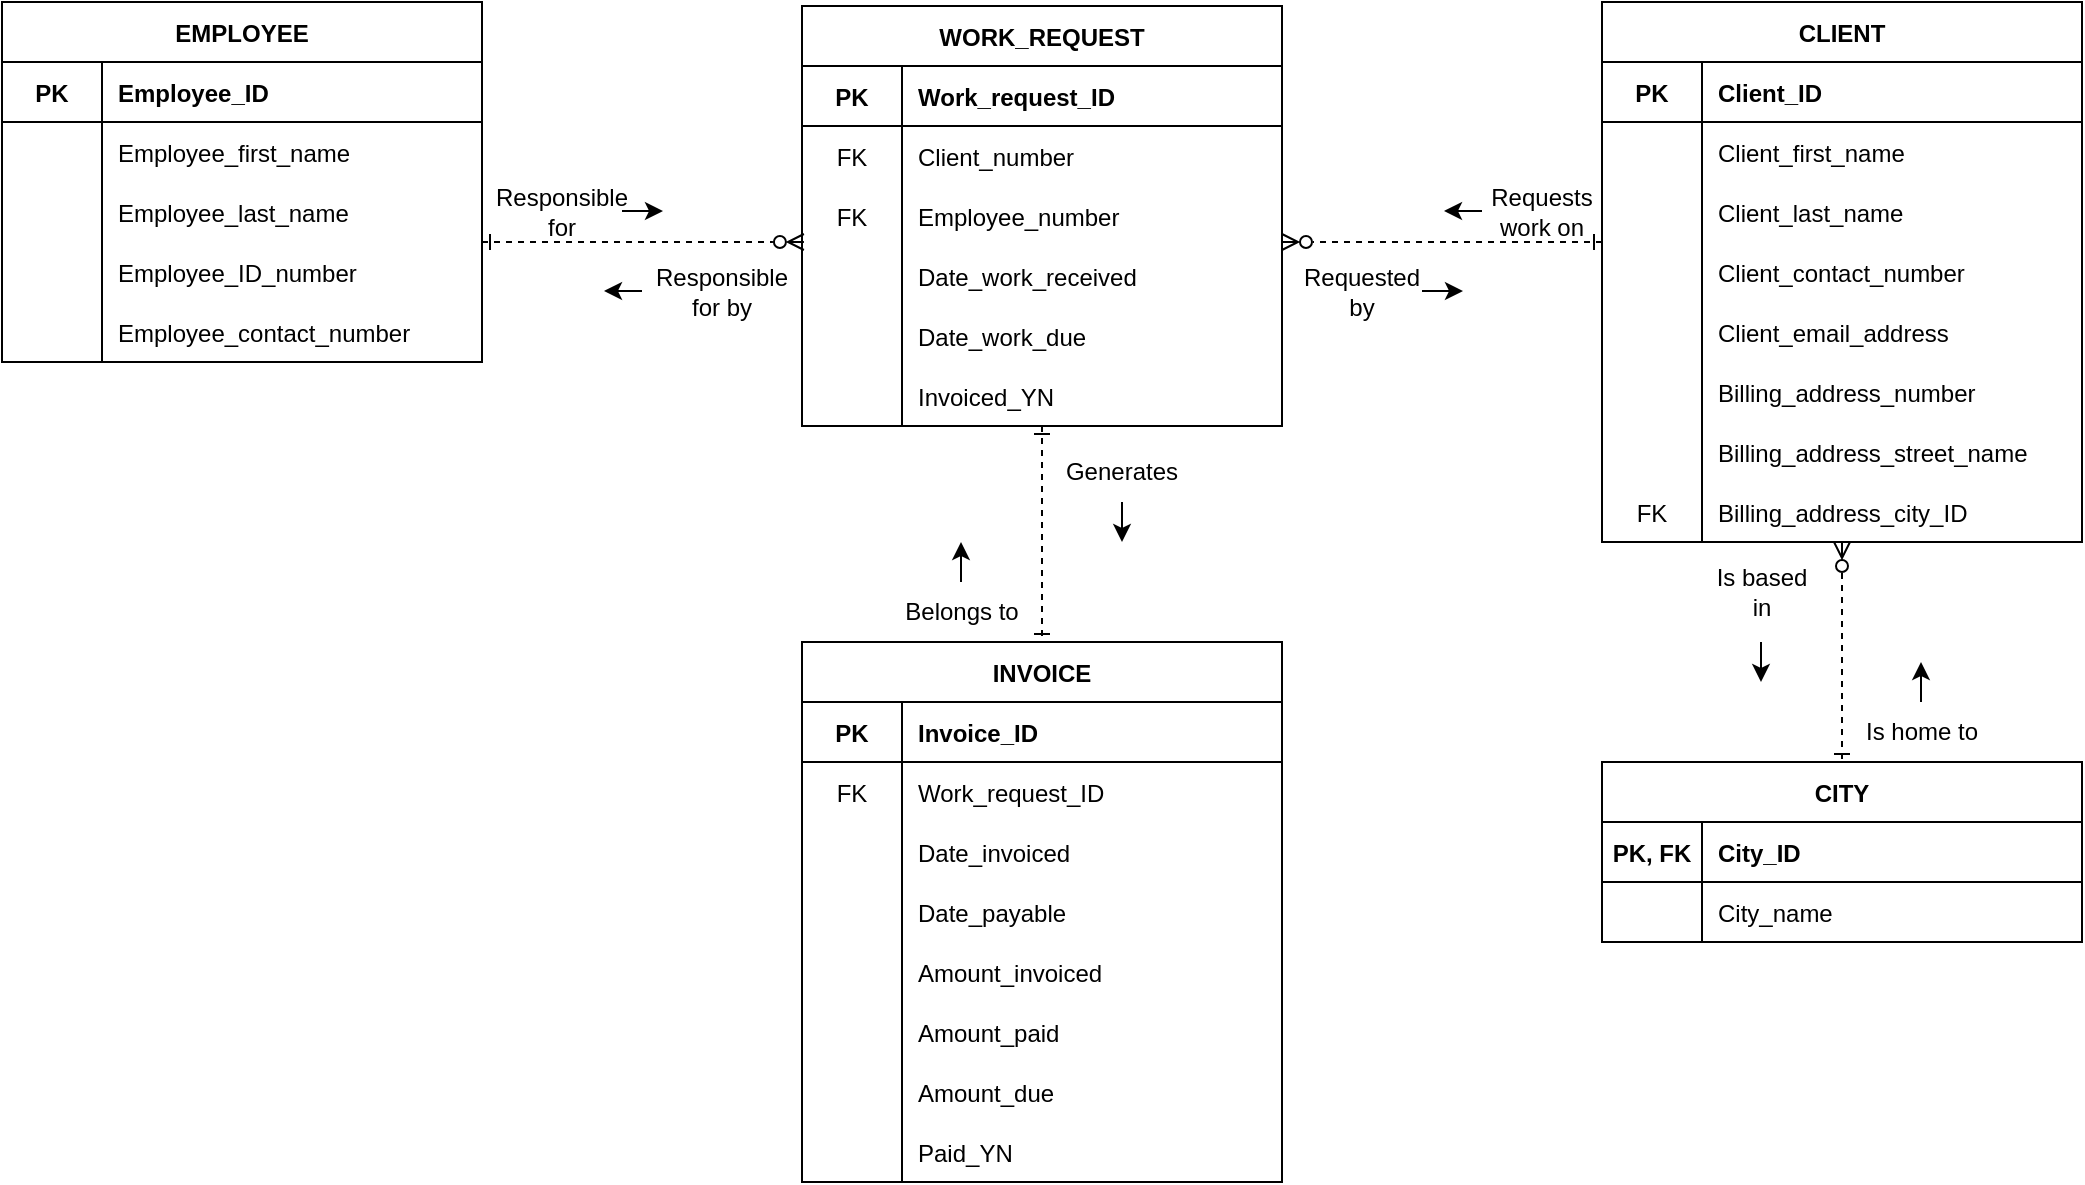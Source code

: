 <mxfile version="20.2.3" type="device"><diagram id="R2lEEEUBdFMjLlhIrx00" name="Page-1"><mxGraphModel dx="2272" dy="865" grid="1" gridSize="10" guides="1" tooltips="1" connect="1" arrows="1" fold="1" page="1" pageScale="1" pageWidth="850" pageHeight="1100" math="0" shadow="0" extFonts="Permanent Marker^https://fonts.googleapis.com/css?family=Permanent+Marker"><root><mxCell id="0"/><mxCell id="1" parent="0"/><mxCell id="C-vyLk0tnHw3VtMMgP7b-2" value="WORK_REQUEST" style="shape=table;startSize=30;container=1;collapsible=1;childLayout=tableLayout;fixedRows=1;rowLines=0;fontStyle=1;align=center;resizeLast=1;" parent="1" vertex="1"><mxGeometry x="160" y="42" width="240" height="210" as="geometry"/></mxCell><mxCell id="C-vyLk0tnHw3VtMMgP7b-3" value="" style="shape=partialRectangle;collapsible=0;dropTarget=0;pointerEvents=0;fillColor=none;points=[[0,0.5],[1,0.5]];portConstraint=eastwest;top=0;left=0;right=0;bottom=1;" parent="C-vyLk0tnHw3VtMMgP7b-2" vertex="1"><mxGeometry y="30" width="240" height="30" as="geometry"/></mxCell><mxCell id="C-vyLk0tnHw3VtMMgP7b-4" value="PK" style="shape=partialRectangle;overflow=hidden;connectable=0;fillColor=none;top=0;left=0;bottom=0;right=0;fontStyle=1;" parent="C-vyLk0tnHw3VtMMgP7b-3" vertex="1"><mxGeometry width="50" height="30" as="geometry"><mxRectangle width="50" height="30" as="alternateBounds"/></mxGeometry></mxCell><mxCell id="C-vyLk0tnHw3VtMMgP7b-5" value="Work_request_ID" style="shape=partialRectangle;overflow=hidden;connectable=0;fillColor=none;top=0;left=0;bottom=0;right=0;align=left;spacingLeft=6;fontStyle=1;" parent="C-vyLk0tnHw3VtMMgP7b-3" vertex="1"><mxGeometry x="50" width="190" height="30" as="geometry"><mxRectangle width="190" height="30" as="alternateBounds"/></mxGeometry></mxCell><mxCell id="C-vyLk0tnHw3VtMMgP7b-6" value="" style="shape=partialRectangle;collapsible=0;dropTarget=0;pointerEvents=0;fillColor=none;points=[[0,0.5],[1,0.5]];portConstraint=eastwest;top=0;left=0;right=0;bottom=0;" parent="C-vyLk0tnHw3VtMMgP7b-2" vertex="1"><mxGeometry y="60" width="240" height="30" as="geometry"/></mxCell><mxCell id="C-vyLk0tnHw3VtMMgP7b-7" value="FK" style="shape=partialRectangle;overflow=hidden;connectable=0;fillColor=none;top=0;left=0;bottom=0;right=0;" parent="C-vyLk0tnHw3VtMMgP7b-6" vertex="1"><mxGeometry width="50" height="30" as="geometry"><mxRectangle width="50" height="30" as="alternateBounds"/></mxGeometry></mxCell><mxCell id="C-vyLk0tnHw3VtMMgP7b-8" value="Client_number" style="shape=partialRectangle;overflow=hidden;connectable=0;fillColor=none;top=0;left=0;bottom=0;right=0;align=left;spacingLeft=6;" parent="C-vyLk0tnHw3VtMMgP7b-6" vertex="1"><mxGeometry x="50" width="190" height="30" as="geometry"><mxRectangle width="190" height="30" as="alternateBounds"/></mxGeometry></mxCell><mxCell id="C-vyLk0tnHw3VtMMgP7b-9" value="" style="shape=partialRectangle;collapsible=0;dropTarget=0;pointerEvents=0;fillColor=none;points=[[0,0.5],[1,0.5]];portConstraint=eastwest;top=0;left=0;right=0;bottom=0;" parent="C-vyLk0tnHw3VtMMgP7b-2" vertex="1"><mxGeometry y="90" width="240" height="30" as="geometry"/></mxCell><mxCell id="C-vyLk0tnHw3VtMMgP7b-10" value="FK" style="shape=partialRectangle;overflow=hidden;connectable=0;fillColor=none;top=0;left=0;bottom=0;right=0;" parent="C-vyLk0tnHw3VtMMgP7b-9" vertex="1"><mxGeometry width="50" height="30" as="geometry"><mxRectangle width="50" height="30" as="alternateBounds"/></mxGeometry></mxCell><mxCell id="C-vyLk0tnHw3VtMMgP7b-11" value="Employee_number" style="shape=partialRectangle;overflow=hidden;connectable=0;fillColor=none;top=0;left=0;bottom=0;right=0;align=left;spacingLeft=6;" parent="C-vyLk0tnHw3VtMMgP7b-9" vertex="1"><mxGeometry x="50" width="190" height="30" as="geometry"><mxRectangle width="190" height="30" as="alternateBounds"/></mxGeometry></mxCell><mxCell id="052v-4dWNDCLj6NcIots-47" value="" style="shape=partialRectangle;collapsible=0;dropTarget=0;pointerEvents=0;fillColor=none;points=[[0,0.5],[1,0.5]];portConstraint=eastwest;top=0;left=0;right=0;bottom=0;" parent="C-vyLk0tnHw3VtMMgP7b-2" vertex="1"><mxGeometry y="120" width="240" height="30" as="geometry"/></mxCell><mxCell id="052v-4dWNDCLj6NcIots-48" value="" style="shape=partialRectangle;overflow=hidden;connectable=0;fillColor=none;top=0;left=0;bottom=0;right=0;" parent="052v-4dWNDCLj6NcIots-47" vertex="1"><mxGeometry width="50" height="30" as="geometry"><mxRectangle width="50" height="30" as="alternateBounds"/></mxGeometry></mxCell><mxCell id="052v-4dWNDCLj6NcIots-49" value="Date_work_received" style="shape=partialRectangle;overflow=hidden;connectable=0;fillColor=none;top=0;left=0;bottom=0;right=0;align=left;spacingLeft=6;" parent="052v-4dWNDCLj6NcIots-47" vertex="1"><mxGeometry x="50" width="190" height="30" as="geometry"><mxRectangle width="190" height="30" as="alternateBounds"/></mxGeometry></mxCell><mxCell id="052v-4dWNDCLj6NcIots-188" value="" style="shape=partialRectangle;collapsible=0;dropTarget=0;pointerEvents=0;fillColor=none;points=[[0,0.5],[1,0.5]];portConstraint=eastwest;top=0;left=0;right=0;bottom=0;" parent="C-vyLk0tnHw3VtMMgP7b-2" vertex="1"><mxGeometry y="150" width="240" height="30" as="geometry"/></mxCell><mxCell id="052v-4dWNDCLj6NcIots-189" value="" style="shape=partialRectangle;overflow=hidden;connectable=0;fillColor=none;top=0;left=0;bottom=0;right=0;" parent="052v-4dWNDCLj6NcIots-188" vertex="1"><mxGeometry width="50" height="30" as="geometry"><mxRectangle width="50" height="30" as="alternateBounds"/></mxGeometry></mxCell><mxCell id="052v-4dWNDCLj6NcIots-190" value="Date_work_due" style="shape=partialRectangle;overflow=hidden;connectable=0;fillColor=none;top=0;left=0;bottom=0;right=0;align=left;spacingLeft=6;" parent="052v-4dWNDCLj6NcIots-188" vertex="1"><mxGeometry x="50" width="190" height="30" as="geometry"><mxRectangle width="190" height="30" as="alternateBounds"/></mxGeometry></mxCell><mxCell id="RcbMS18faW6-TR-hvO7z-4" style="shape=partialRectangle;collapsible=0;dropTarget=0;pointerEvents=0;fillColor=none;points=[[0,0.5],[1,0.5]];portConstraint=eastwest;top=0;left=0;right=0;bottom=0;" parent="C-vyLk0tnHw3VtMMgP7b-2" vertex="1"><mxGeometry y="180" width="240" height="30" as="geometry"/></mxCell><mxCell id="RcbMS18faW6-TR-hvO7z-5" style="shape=partialRectangle;overflow=hidden;connectable=0;fillColor=none;top=0;left=0;bottom=0;right=0;" parent="RcbMS18faW6-TR-hvO7z-4" vertex="1"><mxGeometry width="50" height="30" as="geometry"><mxRectangle width="50" height="30" as="alternateBounds"/></mxGeometry></mxCell><mxCell id="RcbMS18faW6-TR-hvO7z-6" value="Invoiced_YN" style="shape=partialRectangle;overflow=hidden;connectable=0;fillColor=none;top=0;left=0;bottom=0;right=0;align=left;spacingLeft=6;" parent="RcbMS18faW6-TR-hvO7z-4" vertex="1"><mxGeometry x="50" width="190" height="30" as="geometry"><mxRectangle width="190" height="30" as="alternateBounds"/></mxGeometry></mxCell><mxCell id="C-vyLk0tnHw3VtMMgP7b-13" value="CLIENT" style="shape=table;startSize=30;container=1;collapsible=1;childLayout=tableLayout;fixedRows=1;rowLines=0;fontStyle=1;align=center;resizeLast=1;" parent="1" vertex="1"><mxGeometry x="560" y="40" width="240" height="270" as="geometry"/></mxCell><mxCell id="C-vyLk0tnHw3VtMMgP7b-14" value="" style="shape=partialRectangle;collapsible=0;dropTarget=0;pointerEvents=0;fillColor=none;points=[[0,0.5],[1,0.5]];portConstraint=eastwest;top=0;left=0;right=0;bottom=1;" parent="C-vyLk0tnHw3VtMMgP7b-13" vertex="1"><mxGeometry y="30" width="240" height="30" as="geometry"/></mxCell><mxCell id="C-vyLk0tnHw3VtMMgP7b-15" value="PK" style="shape=partialRectangle;overflow=hidden;connectable=0;fillColor=none;top=0;left=0;bottom=0;right=0;fontStyle=1;" parent="C-vyLk0tnHw3VtMMgP7b-14" vertex="1"><mxGeometry width="50" height="30" as="geometry"><mxRectangle width="50" height="30" as="alternateBounds"/></mxGeometry></mxCell><mxCell id="C-vyLk0tnHw3VtMMgP7b-16" value="Client_ID" style="shape=partialRectangle;overflow=hidden;connectable=0;fillColor=none;top=0;left=0;bottom=0;right=0;align=left;spacingLeft=6;fontStyle=1;" parent="C-vyLk0tnHw3VtMMgP7b-14" vertex="1"><mxGeometry x="50" width="190" height="30" as="geometry"><mxRectangle width="190" height="30" as="alternateBounds"/></mxGeometry></mxCell><mxCell id="C-vyLk0tnHw3VtMMgP7b-17" value="" style="shape=partialRectangle;collapsible=0;dropTarget=0;pointerEvents=0;fillColor=none;points=[[0,0.5],[1,0.5]];portConstraint=eastwest;top=0;left=0;right=0;bottom=0;" parent="C-vyLk0tnHw3VtMMgP7b-13" vertex="1"><mxGeometry y="60" width="240" height="30" as="geometry"/></mxCell><mxCell id="C-vyLk0tnHw3VtMMgP7b-18" value="" style="shape=partialRectangle;overflow=hidden;connectable=0;fillColor=none;top=0;left=0;bottom=0;right=0;" parent="C-vyLk0tnHw3VtMMgP7b-17" vertex="1"><mxGeometry width="50" height="30" as="geometry"><mxRectangle width="50" height="30" as="alternateBounds"/></mxGeometry></mxCell><mxCell id="C-vyLk0tnHw3VtMMgP7b-19" value="Client_first_name" style="shape=partialRectangle;overflow=hidden;connectable=0;fillColor=none;top=0;left=0;bottom=0;right=0;align=left;spacingLeft=6;" parent="C-vyLk0tnHw3VtMMgP7b-17" vertex="1"><mxGeometry x="50" width="190" height="30" as="geometry"><mxRectangle width="190" height="30" as="alternateBounds"/></mxGeometry></mxCell><mxCell id="RcbMS18faW6-TR-hvO7z-7" style="shape=partialRectangle;collapsible=0;dropTarget=0;pointerEvents=0;fillColor=none;points=[[0,0.5],[1,0.5]];portConstraint=eastwest;top=0;left=0;right=0;bottom=0;" parent="C-vyLk0tnHw3VtMMgP7b-13" vertex="1"><mxGeometry y="90" width="240" height="30" as="geometry"/></mxCell><mxCell id="RcbMS18faW6-TR-hvO7z-8" style="shape=partialRectangle;overflow=hidden;connectable=0;fillColor=none;top=0;left=0;bottom=0;right=0;" parent="RcbMS18faW6-TR-hvO7z-7" vertex="1"><mxGeometry width="50" height="30" as="geometry"><mxRectangle width="50" height="30" as="alternateBounds"/></mxGeometry></mxCell><mxCell id="RcbMS18faW6-TR-hvO7z-9" value="Client_last_name" style="shape=partialRectangle;overflow=hidden;connectable=0;fillColor=none;top=0;left=0;bottom=0;right=0;align=left;spacingLeft=6;" parent="RcbMS18faW6-TR-hvO7z-7" vertex="1"><mxGeometry x="50" width="190" height="30" as="geometry"><mxRectangle width="190" height="30" as="alternateBounds"/></mxGeometry></mxCell><mxCell id="052v-4dWNDCLj6NcIots-59" value="" style="shape=partialRectangle;collapsible=0;dropTarget=0;pointerEvents=0;fillColor=none;points=[[0,0.5],[1,0.5]];portConstraint=eastwest;top=0;left=0;right=0;bottom=0;" parent="C-vyLk0tnHw3VtMMgP7b-13" vertex="1"><mxGeometry y="120" width="240" height="30" as="geometry"/></mxCell><mxCell id="052v-4dWNDCLj6NcIots-60" value="" style="shape=partialRectangle;overflow=hidden;connectable=0;fillColor=none;top=0;left=0;bottom=0;right=0;" parent="052v-4dWNDCLj6NcIots-59" vertex="1"><mxGeometry width="50" height="30" as="geometry"><mxRectangle width="50" height="30" as="alternateBounds"/></mxGeometry></mxCell><mxCell id="052v-4dWNDCLj6NcIots-61" value="Client_contact_number" style="shape=partialRectangle;overflow=hidden;connectable=0;fillColor=none;top=0;left=0;bottom=0;right=0;align=left;spacingLeft=6;" parent="052v-4dWNDCLj6NcIots-59" vertex="1"><mxGeometry x="50" width="190" height="30" as="geometry"><mxRectangle width="190" height="30" as="alternateBounds"/></mxGeometry></mxCell><mxCell id="1V4a99q4suydUJugrJNT-42" value="" style="shape=partialRectangle;collapsible=0;dropTarget=0;pointerEvents=0;fillColor=none;points=[[0,0.5],[1,0.5]];portConstraint=eastwest;top=0;left=0;right=0;bottom=0;" parent="C-vyLk0tnHw3VtMMgP7b-13" vertex="1"><mxGeometry y="150" width="240" height="30" as="geometry"/></mxCell><mxCell id="1V4a99q4suydUJugrJNT-43" value="" style="shape=partialRectangle;overflow=hidden;connectable=0;fillColor=none;top=0;left=0;bottom=0;right=0;" parent="1V4a99q4suydUJugrJNT-42" vertex="1"><mxGeometry width="50" height="30" as="geometry"><mxRectangle width="50" height="30" as="alternateBounds"/></mxGeometry></mxCell><mxCell id="1V4a99q4suydUJugrJNT-44" value="Client_email_address" style="shape=partialRectangle;overflow=hidden;connectable=0;fillColor=none;top=0;left=0;bottom=0;right=0;align=left;spacingLeft=6;" parent="1V4a99q4suydUJugrJNT-42" vertex="1"><mxGeometry x="50" width="190" height="30" as="geometry"><mxRectangle width="190" height="30" as="alternateBounds"/></mxGeometry></mxCell><mxCell id="C-vyLk0tnHw3VtMMgP7b-20" value="" style="shape=partialRectangle;collapsible=0;dropTarget=0;pointerEvents=0;fillColor=none;points=[[0,0.5],[1,0.5]];portConstraint=eastwest;top=0;left=0;right=0;bottom=0;" parent="C-vyLk0tnHw3VtMMgP7b-13" vertex="1"><mxGeometry y="180" width="240" height="30" as="geometry"/></mxCell><mxCell id="C-vyLk0tnHw3VtMMgP7b-21" value="" style="shape=partialRectangle;overflow=hidden;connectable=0;fillColor=none;top=0;left=0;bottom=0;right=0;" parent="C-vyLk0tnHw3VtMMgP7b-20" vertex="1"><mxGeometry width="50" height="30" as="geometry"><mxRectangle width="50" height="30" as="alternateBounds"/></mxGeometry></mxCell><mxCell id="C-vyLk0tnHw3VtMMgP7b-22" value="Billing_address_number" style="shape=partialRectangle;overflow=hidden;connectable=0;fillColor=none;top=0;left=0;bottom=0;right=0;align=left;spacingLeft=6;" parent="C-vyLk0tnHw3VtMMgP7b-20" vertex="1"><mxGeometry x="50" width="190" height="30" as="geometry"><mxRectangle width="190" height="30" as="alternateBounds"/></mxGeometry></mxCell><mxCell id="052v-4dWNDCLj6NcIots-147" value="" style="shape=partialRectangle;collapsible=0;dropTarget=0;pointerEvents=0;fillColor=none;points=[[0,0.5],[1,0.5]];portConstraint=eastwest;top=0;left=0;right=0;bottom=0;" parent="C-vyLk0tnHw3VtMMgP7b-13" vertex="1"><mxGeometry y="210" width="240" height="30" as="geometry"/></mxCell><mxCell id="052v-4dWNDCLj6NcIots-148" value="" style="shape=partialRectangle;overflow=hidden;connectable=0;fillColor=none;top=0;left=0;bottom=0;right=0;" parent="052v-4dWNDCLj6NcIots-147" vertex="1"><mxGeometry width="50" height="30" as="geometry"><mxRectangle width="50" height="30" as="alternateBounds"/></mxGeometry></mxCell><mxCell id="052v-4dWNDCLj6NcIots-149" value="Billing_address_street_name" style="shape=partialRectangle;overflow=hidden;connectable=0;fillColor=none;top=0;left=0;bottom=0;right=0;align=left;spacingLeft=6;" parent="052v-4dWNDCLj6NcIots-147" vertex="1"><mxGeometry x="50" width="190" height="30" as="geometry"><mxRectangle width="190" height="30" as="alternateBounds"/></mxGeometry></mxCell><mxCell id="1V4a99q4suydUJugrJNT-4" value="" style="shape=partialRectangle;collapsible=0;dropTarget=0;pointerEvents=0;fillColor=none;points=[[0,0.5],[1,0.5]];portConstraint=eastwest;top=0;left=0;right=0;bottom=0;" parent="C-vyLk0tnHw3VtMMgP7b-13" vertex="1"><mxGeometry y="240" width="240" height="30" as="geometry"/></mxCell><mxCell id="1V4a99q4suydUJugrJNT-5" value="FK" style="shape=partialRectangle;overflow=hidden;connectable=0;fillColor=none;top=0;left=0;bottom=0;right=0;" parent="1V4a99q4suydUJugrJNT-4" vertex="1"><mxGeometry width="50" height="30" as="geometry"><mxRectangle width="50" height="30" as="alternateBounds"/></mxGeometry></mxCell><mxCell id="1V4a99q4suydUJugrJNT-6" value="Billing_address_city_ID" style="shape=partialRectangle;overflow=hidden;connectable=0;fillColor=none;top=0;left=0;bottom=0;right=0;align=left;spacingLeft=6;" parent="1V4a99q4suydUJugrJNT-4" vertex="1"><mxGeometry x="50" width="190" height="30" as="geometry"><mxRectangle width="190" height="30" as="alternateBounds"/></mxGeometry></mxCell><mxCell id="C-vyLk0tnHw3VtMMgP7b-23" value="EMPLOYEE" style="shape=table;startSize=30;container=1;collapsible=1;childLayout=tableLayout;fixedRows=1;rowLines=0;fontStyle=1;align=center;resizeLast=1;" parent="1" vertex="1"><mxGeometry x="-240" y="40" width="240" height="180" as="geometry"/></mxCell><mxCell id="C-vyLk0tnHw3VtMMgP7b-24" value="" style="shape=partialRectangle;collapsible=0;dropTarget=0;pointerEvents=0;fillColor=none;points=[[0,0.5],[1,0.5]];portConstraint=eastwest;top=0;left=0;right=0;bottom=1;" parent="C-vyLk0tnHw3VtMMgP7b-23" vertex="1"><mxGeometry y="30" width="240" height="30" as="geometry"/></mxCell><mxCell id="C-vyLk0tnHw3VtMMgP7b-25" value="PK" style="shape=partialRectangle;overflow=hidden;connectable=0;fillColor=none;top=0;left=0;bottom=0;right=0;fontStyle=1;" parent="C-vyLk0tnHw3VtMMgP7b-24" vertex="1"><mxGeometry width="50" height="30" as="geometry"><mxRectangle width="50" height="30" as="alternateBounds"/></mxGeometry></mxCell><mxCell id="C-vyLk0tnHw3VtMMgP7b-26" value="Employee_ID" style="shape=partialRectangle;overflow=hidden;connectable=0;fillColor=none;top=0;left=0;bottom=0;right=0;align=left;spacingLeft=6;fontStyle=1;" parent="C-vyLk0tnHw3VtMMgP7b-24" vertex="1"><mxGeometry x="50" width="190" height="30" as="geometry"><mxRectangle width="190" height="30" as="alternateBounds"/></mxGeometry></mxCell><mxCell id="052v-4dWNDCLj6NcIots-1" value="" style="shape=partialRectangle;collapsible=0;dropTarget=0;pointerEvents=0;fillColor=none;points=[[0,0.5],[1,0.5]];portConstraint=eastwest;top=0;left=0;right=0;bottom=0;" parent="C-vyLk0tnHw3VtMMgP7b-23" vertex="1"><mxGeometry y="60" width="240" height="30" as="geometry"/></mxCell><mxCell id="052v-4dWNDCLj6NcIots-2" value="" style="shape=partialRectangle;overflow=hidden;connectable=0;fillColor=none;top=0;left=0;bottom=0;right=0;" parent="052v-4dWNDCLj6NcIots-1" vertex="1"><mxGeometry width="50" height="30" as="geometry"><mxRectangle width="50" height="30" as="alternateBounds"/></mxGeometry></mxCell><mxCell id="052v-4dWNDCLj6NcIots-3" value="Employee_first_name" style="shape=partialRectangle;overflow=hidden;connectable=0;fillColor=none;top=0;left=0;bottom=0;right=0;align=left;spacingLeft=6;" parent="052v-4dWNDCLj6NcIots-1" vertex="1"><mxGeometry x="50" width="190" height="30" as="geometry"><mxRectangle width="190" height="30" as="alternateBounds"/></mxGeometry></mxCell><mxCell id="052v-4dWNDCLj6NcIots-4" value="" style="shape=partialRectangle;collapsible=0;dropTarget=0;pointerEvents=0;fillColor=none;points=[[0,0.5],[1,0.5]];portConstraint=eastwest;top=0;left=0;right=0;bottom=0;" parent="C-vyLk0tnHw3VtMMgP7b-23" vertex="1"><mxGeometry y="90" width="240" height="30" as="geometry"/></mxCell><mxCell id="052v-4dWNDCLj6NcIots-5" value="" style="shape=partialRectangle;overflow=hidden;connectable=0;fillColor=none;top=0;left=0;bottom=0;right=0;" parent="052v-4dWNDCLj6NcIots-4" vertex="1"><mxGeometry width="50" height="30" as="geometry"><mxRectangle width="50" height="30" as="alternateBounds"/></mxGeometry></mxCell><mxCell id="052v-4dWNDCLj6NcIots-6" value="Employee_last_name" style="shape=partialRectangle;overflow=hidden;connectable=0;fillColor=none;top=0;left=0;bottom=0;right=0;align=left;spacingLeft=6;" parent="052v-4dWNDCLj6NcIots-4" vertex="1"><mxGeometry x="50" width="190" height="30" as="geometry"><mxRectangle width="190" height="30" as="alternateBounds"/></mxGeometry></mxCell><mxCell id="052v-4dWNDCLj6NcIots-7" value="" style="shape=partialRectangle;collapsible=0;dropTarget=0;pointerEvents=0;fillColor=none;points=[[0,0.5],[1,0.5]];portConstraint=eastwest;top=0;left=0;right=0;bottom=0;" parent="C-vyLk0tnHw3VtMMgP7b-23" vertex="1"><mxGeometry y="120" width="240" height="30" as="geometry"/></mxCell><mxCell id="052v-4dWNDCLj6NcIots-8" value="" style="shape=partialRectangle;overflow=hidden;connectable=0;fillColor=none;top=0;left=0;bottom=0;right=0;" parent="052v-4dWNDCLj6NcIots-7" vertex="1"><mxGeometry width="50" height="30" as="geometry"><mxRectangle width="50" height="30" as="alternateBounds"/></mxGeometry></mxCell><mxCell id="052v-4dWNDCLj6NcIots-9" value="Employee_ID_number" style="shape=partialRectangle;overflow=hidden;connectable=0;fillColor=none;top=0;left=0;bottom=0;right=0;align=left;spacingLeft=6;" parent="052v-4dWNDCLj6NcIots-7" vertex="1"><mxGeometry x="50" width="190" height="30" as="geometry"><mxRectangle width="190" height="30" as="alternateBounds"/></mxGeometry></mxCell><mxCell id="052v-4dWNDCLj6NcIots-10" value="" style="shape=partialRectangle;collapsible=0;dropTarget=0;pointerEvents=0;fillColor=none;points=[[0,0.5],[1,0.5]];portConstraint=eastwest;top=0;left=0;right=0;bottom=0;" parent="C-vyLk0tnHw3VtMMgP7b-23" vertex="1"><mxGeometry y="150" width="240" height="30" as="geometry"/></mxCell><mxCell id="052v-4dWNDCLj6NcIots-11" value="" style="shape=partialRectangle;overflow=hidden;connectable=0;fillColor=none;top=0;left=0;bottom=0;right=0;" parent="052v-4dWNDCLj6NcIots-10" vertex="1"><mxGeometry width="50" height="30" as="geometry"><mxRectangle width="50" height="30" as="alternateBounds"/></mxGeometry></mxCell><mxCell id="052v-4dWNDCLj6NcIots-12" value="Employee_contact_number" style="shape=partialRectangle;overflow=hidden;connectable=0;fillColor=none;top=0;left=0;bottom=0;right=0;align=left;spacingLeft=6;" parent="052v-4dWNDCLj6NcIots-10" vertex="1"><mxGeometry x="50" width="190" height="30" as="geometry"><mxRectangle width="190" height="30" as="alternateBounds"/></mxGeometry></mxCell><mxCell id="052v-4dWNDCLj6NcIots-172" value="" style="endArrow=ERzeroToMany;html=1;rounded=1;strokeWidth=1;endFill=0;entryX=0.004;entryY=0;entryDx=0;entryDy=0;entryPerimeter=0;exitX=1;exitY=0;exitDx=0;exitDy=0;exitPerimeter=0;startArrow=ERone;startFill=0;dashed=1;endSize=6;" parent="1" source="052v-4dWNDCLj6NcIots-7" edge="1"><mxGeometry width="50" height="50" relative="1" as="geometry"><mxPoint x="50" y="130" as="sourcePoint"/><mxPoint x="160.96" y="160" as="targetPoint"/></mxGeometry></mxCell><mxCell id="052v-4dWNDCLj6NcIots-173" value="" style="endArrow=ERzeroToMany;html=1;rounded=1;strokeWidth=1;endFill=0;startArrow=ERone;startFill=0;dashed=1;" parent="1" edge="1"><mxGeometry width="50" height="50" relative="1" as="geometry"><mxPoint x="560" y="160" as="sourcePoint"/><mxPoint x="400" y="160" as="targetPoint"/></mxGeometry></mxCell><mxCell id="052v-4dWNDCLj6NcIots-174" value="INVOICE" style="shape=table;startSize=30;container=1;collapsible=1;childLayout=tableLayout;fixedRows=1;rowLines=0;fontStyle=1;align=center;resizeLast=1;" parent="1" vertex="1"><mxGeometry x="160" y="360" width="240" height="270" as="geometry"/></mxCell><mxCell id="052v-4dWNDCLj6NcIots-175" value="" style="shape=partialRectangle;collapsible=0;dropTarget=0;pointerEvents=0;fillColor=none;points=[[0,0.5],[1,0.5]];portConstraint=eastwest;top=0;left=0;right=0;bottom=1;" parent="052v-4dWNDCLj6NcIots-174" vertex="1"><mxGeometry y="30" width="240" height="30" as="geometry"/></mxCell><mxCell id="052v-4dWNDCLj6NcIots-176" value="PK" style="shape=partialRectangle;overflow=hidden;connectable=0;fillColor=none;top=0;left=0;bottom=0;right=0;fontStyle=1;" parent="052v-4dWNDCLj6NcIots-175" vertex="1"><mxGeometry width="50" height="30" as="geometry"><mxRectangle width="50" height="30" as="alternateBounds"/></mxGeometry></mxCell><mxCell id="052v-4dWNDCLj6NcIots-177" value="Invoice_ID" style="shape=partialRectangle;overflow=hidden;connectable=0;fillColor=none;top=0;left=0;bottom=0;right=0;align=left;spacingLeft=6;fontStyle=1;" parent="052v-4dWNDCLj6NcIots-175" vertex="1"><mxGeometry x="50" width="190" height="30" as="geometry"><mxRectangle width="190" height="30" as="alternateBounds"/></mxGeometry></mxCell><mxCell id="052v-4dWNDCLj6NcIots-178" value="" style="shape=partialRectangle;collapsible=0;dropTarget=0;pointerEvents=0;fillColor=none;points=[[0,0.5],[1,0.5]];portConstraint=eastwest;top=0;left=0;right=0;bottom=0;" parent="052v-4dWNDCLj6NcIots-174" vertex="1"><mxGeometry y="60" width="240" height="30" as="geometry"/></mxCell><mxCell id="052v-4dWNDCLj6NcIots-179" value="FK" style="shape=partialRectangle;overflow=hidden;connectable=0;fillColor=none;top=0;left=0;bottom=0;right=0;" parent="052v-4dWNDCLj6NcIots-178" vertex="1"><mxGeometry width="50" height="30" as="geometry"><mxRectangle width="50" height="30" as="alternateBounds"/></mxGeometry></mxCell><mxCell id="052v-4dWNDCLj6NcIots-180" value="Work_request_ID" style="shape=partialRectangle;overflow=hidden;connectable=0;fillColor=none;top=0;left=0;bottom=0;right=0;align=left;spacingLeft=6;" parent="052v-4dWNDCLj6NcIots-178" vertex="1"><mxGeometry x="50" width="190" height="30" as="geometry"><mxRectangle width="190" height="30" as="alternateBounds"/></mxGeometry></mxCell><mxCell id="CimvPNjHCSnxnxn8zoAH-1" value="" style="shape=partialRectangle;collapsible=0;dropTarget=0;pointerEvents=0;fillColor=none;points=[[0,0.5],[1,0.5]];portConstraint=eastwest;top=0;left=0;right=0;bottom=0;" parent="052v-4dWNDCLj6NcIots-174" vertex="1"><mxGeometry y="90" width="240" height="30" as="geometry"/></mxCell><mxCell id="CimvPNjHCSnxnxn8zoAH-2" value="" style="shape=partialRectangle;overflow=hidden;connectable=0;fillColor=none;top=0;left=0;bottom=0;right=0;" parent="CimvPNjHCSnxnxn8zoAH-1" vertex="1"><mxGeometry width="50" height="30" as="geometry"><mxRectangle width="50" height="30" as="alternateBounds"/></mxGeometry></mxCell><mxCell id="CimvPNjHCSnxnxn8zoAH-3" value="Date_invoiced" style="shape=partialRectangle;overflow=hidden;connectable=0;fillColor=none;top=0;left=0;bottom=0;right=0;align=left;spacingLeft=6;" parent="CimvPNjHCSnxnxn8zoAH-1" vertex="1"><mxGeometry x="50" width="190" height="30" as="geometry"><mxRectangle width="190" height="30" as="alternateBounds"/></mxGeometry></mxCell><mxCell id="052v-4dWNDCLj6NcIots-191" value="" style="shape=partialRectangle;collapsible=0;dropTarget=0;pointerEvents=0;fillColor=none;points=[[0,0.5],[1,0.5]];portConstraint=eastwest;top=0;left=0;right=0;bottom=0;" parent="052v-4dWNDCLj6NcIots-174" vertex="1"><mxGeometry y="120" width="240" height="30" as="geometry"/></mxCell><mxCell id="052v-4dWNDCLj6NcIots-192" value="" style="shape=partialRectangle;overflow=hidden;connectable=0;fillColor=none;top=0;left=0;bottom=0;right=0;" parent="052v-4dWNDCLj6NcIots-191" vertex="1"><mxGeometry width="50" height="30" as="geometry"><mxRectangle width="50" height="30" as="alternateBounds"/></mxGeometry></mxCell><mxCell id="052v-4dWNDCLj6NcIots-193" value="Date_payable" style="shape=partialRectangle;overflow=hidden;connectable=0;fillColor=none;top=0;left=0;bottom=0;right=0;align=left;spacingLeft=6;" parent="052v-4dWNDCLj6NcIots-191" vertex="1"><mxGeometry x="50" width="190" height="30" as="geometry"><mxRectangle width="190" height="30" as="alternateBounds"/></mxGeometry></mxCell><mxCell id="052v-4dWNDCLj6NcIots-194" value="" style="shape=partialRectangle;collapsible=0;dropTarget=0;pointerEvents=0;fillColor=none;points=[[0,0.5],[1,0.5]];portConstraint=eastwest;top=0;left=0;right=0;bottom=0;" parent="052v-4dWNDCLj6NcIots-174" vertex="1"><mxGeometry y="150" width="240" height="30" as="geometry"/></mxCell><mxCell id="052v-4dWNDCLj6NcIots-195" value="" style="shape=partialRectangle;overflow=hidden;connectable=0;fillColor=none;top=0;left=0;bottom=0;right=0;" parent="052v-4dWNDCLj6NcIots-194" vertex="1"><mxGeometry width="50" height="30" as="geometry"><mxRectangle width="50" height="30" as="alternateBounds"/></mxGeometry></mxCell><mxCell id="052v-4dWNDCLj6NcIots-196" value="Amount_invoiced" style="shape=partialRectangle;overflow=hidden;connectable=0;fillColor=none;top=0;left=0;bottom=0;right=0;align=left;spacingLeft=6;" parent="052v-4dWNDCLj6NcIots-194" vertex="1"><mxGeometry x="50" width="190" height="30" as="geometry"><mxRectangle width="190" height="30" as="alternateBounds"/></mxGeometry></mxCell><mxCell id="052v-4dWNDCLj6NcIots-197" value="" style="shape=partialRectangle;collapsible=0;dropTarget=0;pointerEvents=0;fillColor=none;points=[[0,0.5],[1,0.5]];portConstraint=eastwest;top=0;left=0;right=0;bottom=0;" parent="052v-4dWNDCLj6NcIots-174" vertex="1"><mxGeometry y="180" width="240" height="30" as="geometry"/></mxCell><mxCell id="052v-4dWNDCLj6NcIots-198" value="" style="shape=partialRectangle;overflow=hidden;connectable=0;fillColor=none;top=0;left=0;bottom=0;right=0;" parent="052v-4dWNDCLj6NcIots-197" vertex="1"><mxGeometry width="50" height="30" as="geometry"><mxRectangle width="50" height="30" as="alternateBounds"/></mxGeometry></mxCell><mxCell id="052v-4dWNDCLj6NcIots-199" value="Amount_paid" style="shape=partialRectangle;overflow=hidden;connectable=0;fillColor=none;top=0;left=0;bottom=0;right=0;align=left;spacingLeft=6;" parent="052v-4dWNDCLj6NcIots-197" vertex="1"><mxGeometry x="50" width="190" height="30" as="geometry"><mxRectangle width="190" height="30" as="alternateBounds"/></mxGeometry></mxCell><mxCell id="Z0GnRGxrFyR99AelPnmL-1" style="shape=partialRectangle;collapsible=0;dropTarget=0;pointerEvents=0;fillColor=none;points=[[0,0.5],[1,0.5]];portConstraint=eastwest;top=0;left=0;right=0;bottom=0;" parent="052v-4dWNDCLj6NcIots-174" vertex="1"><mxGeometry y="210" width="240" height="30" as="geometry"/></mxCell><mxCell id="Z0GnRGxrFyR99AelPnmL-2" style="shape=partialRectangle;overflow=hidden;connectable=0;fillColor=none;top=0;left=0;bottom=0;right=0;" parent="Z0GnRGxrFyR99AelPnmL-1" vertex="1"><mxGeometry width="50" height="30" as="geometry"><mxRectangle width="50" height="30" as="alternateBounds"/></mxGeometry></mxCell><mxCell id="Z0GnRGxrFyR99AelPnmL-3" value="Amount_due" style="shape=partialRectangle;overflow=hidden;connectable=0;fillColor=none;top=0;left=0;bottom=0;right=0;align=left;spacingLeft=6;" parent="Z0GnRGxrFyR99AelPnmL-1" vertex="1"><mxGeometry x="50" width="190" height="30" as="geometry"><mxRectangle width="190" height="30" as="alternateBounds"/></mxGeometry></mxCell><mxCell id="Z0GnRGxrFyR99AelPnmL-5" style="shape=partialRectangle;collapsible=0;dropTarget=0;pointerEvents=0;fillColor=none;points=[[0,0.5],[1,0.5]];portConstraint=eastwest;top=0;left=0;right=0;bottom=0;" parent="052v-4dWNDCLj6NcIots-174" vertex="1"><mxGeometry y="240" width="240" height="30" as="geometry"/></mxCell><mxCell id="Z0GnRGxrFyR99AelPnmL-6" style="shape=partialRectangle;overflow=hidden;connectable=0;fillColor=none;top=0;left=0;bottom=0;right=0;" parent="Z0GnRGxrFyR99AelPnmL-5" vertex="1"><mxGeometry width="50" height="30" as="geometry"><mxRectangle width="50" height="30" as="alternateBounds"/></mxGeometry></mxCell><mxCell id="Z0GnRGxrFyR99AelPnmL-7" value="Paid_YN" style="shape=partialRectangle;overflow=hidden;connectable=0;fillColor=none;top=0;left=0;bottom=0;right=0;align=left;spacingLeft=6;" parent="Z0GnRGxrFyR99AelPnmL-5" vertex="1"><mxGeometry x="50" width="190" height="30" as="geometry"><mxRectangle width="190" height="30" as="alternateBounds"/></mxGeometry></mxCell><mxCell id="CimvPNjHCSnxnxn8zoAH-7" value="" style="endArrow=ERone;html=1;rounded=0;endSize=6;endFill=0;entryX=0.5;entryY=0;entryDx=0;entryDy=0;startArrow=ERone;startFill=0;dashed=1;exitX=0.5;exitY=1;exitDx=0;exitDy=0;exitPerimeter=0;" parent="1" source="RcbMS18faW6-TR-hvO7z-4" target="052v-4dWNDCLj6NcIots-174" edge="1"><mxGeometry width="50" height="50" relative="1" as="geometry"><mxPoint x="280" y="280" as="sourcePoint"/><mxPoint x="350" y="260" as="targetPoint"/></mxGeometry></mxCell><mxCell id="CimvPNjHCSnxnxn8zoAH-15" value="Requests work on" style="text;html=1;strokeColor=none;fillColor=none;align=center;verticalAlign=middle;whiteSpace=wrap;rounded=0;" parent="1" vertex="1"><mxGeometry x="500" y="130" width="60" height="30" as="geometry"/></mxCell><mxCell id="CimvPNjHCSnxnxn8zoAH-18" value="Responsible for" style="text;html=1;strokeColor=none;fillColor=none;align=center;verticalAlign=middle;whiteSpace=wrap;rounded=0;" parent="1" vertex="1"><mxGeometry x="10" y="130" width="60" height="30" as="geometry"/></mxCell><mxCell id="CimvPNjHCSnxnxn8zoAH-24" value="Belongs to" style="text;html=1;strokeColor=none;fillColor=none;align=center;verticalAlign=middle;whiteSpace=wrap;rounded=0;" parent="1" vertex="1"><mxGeometry x="210" y="330" width="60" height="30" as="geometry"/></mxCell><mxCell id="1V4a99q4suydUJugrJNT-7" value="CITY" style="shape=table;startSize=30;container=1;collapsible=1;childLayout=tableLayout;fixedRows=1;rowLines=0;fontStyle=1;align=center;resizeLast=1;" parent="1" vertex="1"><mxGeometry x="560" y="420" width="240" height="90" as="geometry"/></mxCell><mxCell id="1V4a99q4suydUJugrJNT-8" value="" style="shape=partialRectangle;collapsible=0;dropTarget=0;pointerEvents=0;fillColor=none;points=[[0,0.5],[1,0.5]];portConstraint=eastwest;top=0;left=0;right=0;bottom=1;" parent="1V4a99q4suydUJugrJNT-7" vertex="1"><mxGeometry y="30" width="240" height="30" as="geometry"/></mxCell><mxCell id="1V4a99q4suydUJugrJNT-9" value="PK, FK" style="shape=partialRectangle;overflow=hidden;connectable=0;fillColor=none;top=0;left=0;bottom=0;right=0;fontStyle=1;" parent="1V4a99q4suydUJugrJNT-8" vertex="1"><mxGeometry width="50" height="30" as="geometry"><mxRectangle width="50" height="30" as="alternateBounds"/></mxGeometry></mxCell><mxCell id="1V4a99q4suydUJugrJNT-10" value="City_ID" style="shape=partialRectangle;overflow=hidden;connectable=0;fillColor=none;top=0;left=0;bottom=0;right=0;align=left;spacingLeft=6;fontStyle=1;" parent="1V4a99q4suydUJugrJNT-8" vertex="1"><mxGeometry x="50" width="190" height="30" as="geometry"><mxRectangle width="190" height="30" as="alternateBounds"/></mxGeometry></mxCell><mxCell id="1V4a99q4suydUJugrJNT-11" value="" style="shape=partialRectangle;collapsible=0;dropTarget=0;pointerEvents=0;fillColor=none;points=[[0,0.5],[1,0.5]];portConstraint=eastwest;top=0;left=0;right=0;bottom=0;" parent="1V4a99q4suydUJugrJNT-7" vertex="1"><mxGeometry y="60" width="240" height="30" as="geometry"/></mxCell><mxCell id="1V4a99q4suydUJugrJNT-12" value="" style="shape=partialRectangle;overflow=hidden;connectable=0;fillColor=none;top=0;left=0;bottom=0;right=0;" parent="1V4a99q4suydUJugrJNT-11" vertex="1"><mxGeometry width="50" height="30" as="geometry"><mxRectangle width="50" height="30" as="alternateBounds"/></mxGeometry></mxCell><mxCell id="1V4a99q4suydUJugrJNT-13" value="City_name" style="shape=partialRectangle;overflow=hidden;connectable=0;fillColor=none;top=0;left=0;bottom=0;right=0;align=left;spacingLeft=6;" parent="1V4a99q4suydUJugrJNT-11" vertex="1"><mxGeometry x="50" width="190" height="30" as="geometry"><mxRectangle width="190" height="30" as="alternateBounds"/></mxGeometry></mxCell><mxCell id="1V4a99q4suydUJugrJNT-32" value="" style="endArrow=ERone;html=1;rounded=0;entryX=0.5;entryY=0;entryDx=0;entryDy=0;endFill=0;startArrow=ERzeroToMany;startFill=0;dashed=1;" parent="1" target="1V4a99q4suydUJugrJNT-7" edge="1"><mxGeometry width="50" height="50" relative="1" as="geometry"><mxPoint x="680" y="310" as="sourcePoint"/><mxPoint x="210" y="230" as="targetPoint"/></mxGeometry></mxCell><mxCell id="1V4a99q4suydUJugrJNT-37" value="Is based in" style="text;html=1;strokeColor=none;fillColor=none;align=center;verticalAlign=middle;whiteSpace=wrap;rounded=0;" parent="1" vertex="1"><mxGeometry x="610" y="320" width="60" height="30" as="geometry"/></mxCell><mxCell id="1V4a99q4suydUJugrJNT-38" value="Is home to" style="text;html=1;strokeColor=none;fillColor=none;align=center;verticalAlign=middle;whiteSpace=wrap;rounded=0;" parent="1" vertex="1"><mxGeometry x="690" y="390" width="60" height="30" as="geometry"/></mxCell><mxCell id="1V4a99q4suydUJugrJNT-41" value="Requested by" style="text;html=1;strokeColor=none;fillColor=none;align=center;verticalAlign=middle;whiteSpace=wrap;rounded=0;" parent="1" vertex="1"><mxGeometry x="410" y="170" width="60" height="30" as="geometry"/></mxCell><mxCell id="D3MDPejaTHPKhsNY9fN8-5" value="" style="endArrow=classic;html=1;rounded=0;" parent="1" edge="1"><mxGeometry width="50" height="50" relative="1" as="geometry"><mxPoint x="70" y="144.5" as="sourcePoint"/><mxPoint x="90.5" y="144.5" as="targetPoint"/></mxGeometry></mxCell><mxCell id="D3MDPejaTHPKhsNY9fN8-6" value="Responsible for by" style="text;html=1;strokeColor=none;fillColor=none;align=center;verticalAlign=middle;whiteSpace=wrap;rounded=0;" parent="1" vertex="1"><mxGeometry x="90" y="170" width="60" height="30" as="geometry"/></mxCell><mxCell id="D3MDPejaTHPKhsNY9fN8-7" value="" style="endArrow=classic;html=1;rounded=0;" parent="1" edge="1"><mxGeometry width="50" height="50" relative="1" as="geometry"><mxPoint x="80" y="184.5" as="sourcePoint"/><mxPoint x="61" y="184.5" as="targetPoint"/></mxGeometry></mxCell><mxCell id="D3MDPejaTHPKhsNY9fN8-9" value="" style="endArrow=classic;html=1;rounded=0;" parent="1" edge="1"><mxGeometry width="50" height="50" relative="1" as="geometry"><mxPoint x="239.5" y="330" as="sourcePoint"/><mxPoint x="239.5" y="310" as="targetPoint"/></mxGeometry></mxCell><mxCell id="D3MDPejaTHPKhsNY9fN8-16" value="" style="endArrow=classic;html=1;rounded=0;" parent="1" edge="1"><mxGeometry width="50" height="50" relative="1" as="geometry"><mxPoint x="470" y="184.5" as="sourcePoint"/><mxPoint x="490.5" y="184.5" as="targetPoint"/></mxGeometry></mxCell><mxCell id="D3MDPejaTHPKhsNY9fN8-17" value="" style="endArrow=classic;html=1;rounded=0;" parent="1" edge="1"><mxGeometry width="50" height="50" relative="1" as="geometry"><mxPoint x="500" y="144.5" as="sourcePoint"/><mxPoint x="481" y="144.5" as="targetPoint"/></mxGeometry></mxCell><mxCell id="D3MDPejaTHPKhsNY9fN8-18" value="" style="endArrow=classic;html=1;rounded=0;" parent="1" edge="1"><mxGeometry width="50" height="50" relative="1" as="geometry"><mxPoint x="639.5" y="360" as="sourcePoint"/><mxPoint x="639.5" y="380" as="targetPoint"/></mxGeometry></mxCell><mxCell id="D3MDPejaTHPKhsNY9fN8-19" value="" style="endArrow=classic;html=1;rounded=0;" parent="1" edge="1"><mxGeometry width="50" height="50" relative="1" as="geometry"><mxPoint x="719.5" y="390" as="sourcePoint"/><mxPoint x="719.5" y="370" as="targetPoint"/></mxGeometry></mxCell><mxCell id="D3MDPejaTHPKhsNY9fN8-20" value="Generates" style="text;html=1;strokeColor=none;fillColor=none;align=center;verticalAlign=middle;whiteSpace=wrap;rounded=0;" parent="1" vertex="1"><mxGeometry x="290" y="260" width="60" height="30" as="geometry"/></mxCell><mxCell id="D3MDPejaTHPKhsNY9fN8-21" value="" style="endArrow=classic;html=1;rounded=0;" parent="1" edge="1"><mxGeometry width="50" height="50" relative="1" as="geometry"><mxPoint x="320" y="290" as="sourcePoint"/><mxPoint x="320" y="310" as="targetPoint"/></mxGeometry></mxCell></root></mxGraphModel></diagram></mxfile>